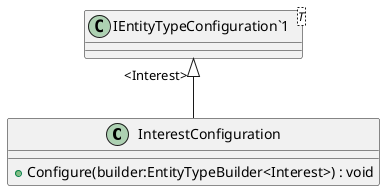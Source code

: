 @startuml
class InterestConfiguration {
    + Configure(builder:EntityTypeBuilder<Interest>) : void
}
class "IEntityTypeConfiguration`1"<T> {
}
"IEntityTypeConfiguration`1" "<Interest>" <|-- InterestConfiguration
@enduml

